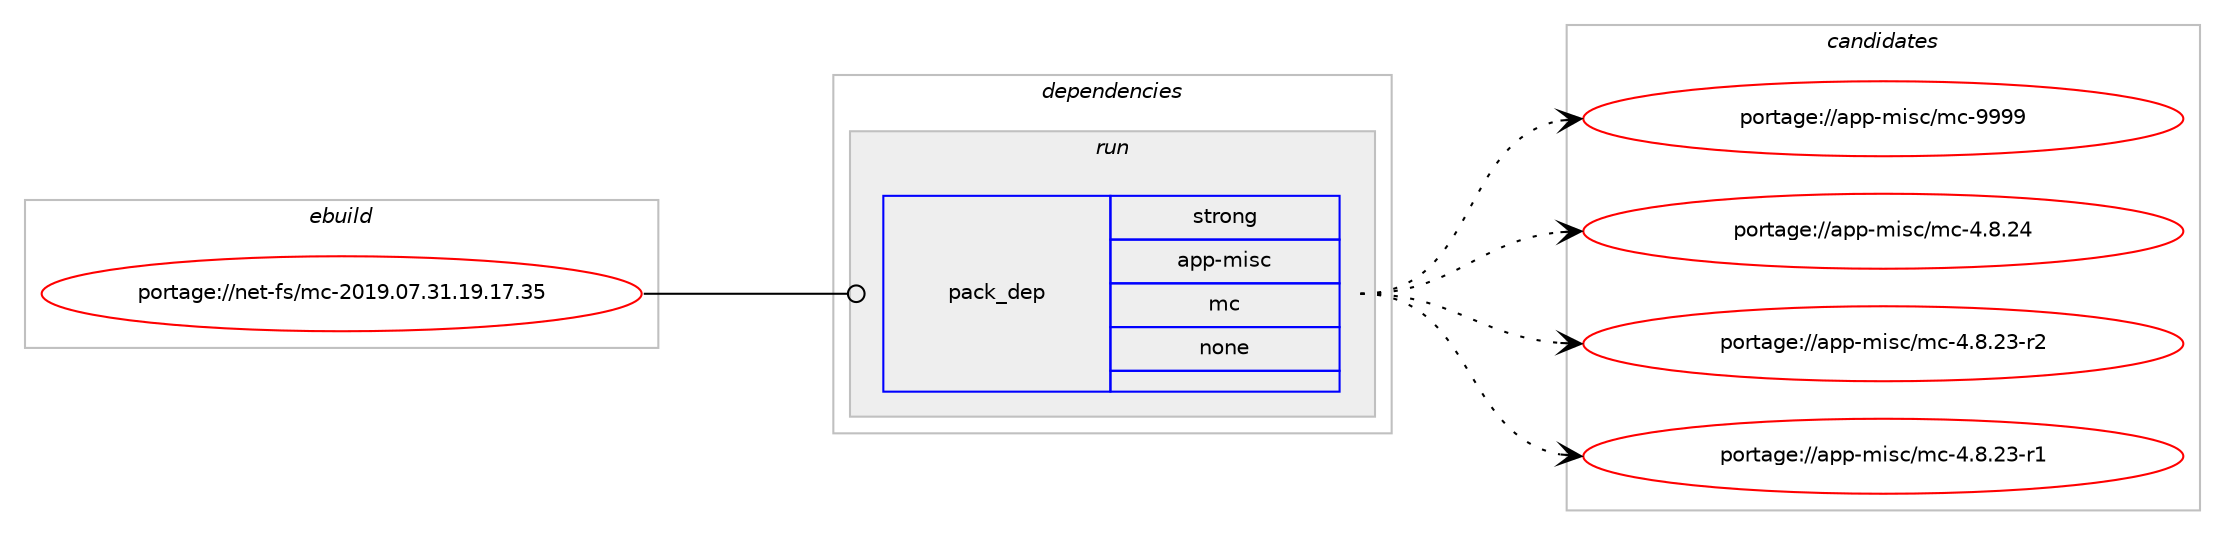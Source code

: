 digraph prolog {

# *************
# Graph options
# *************

newrank=true;
concentrate=true;
compound=true;
graph [rankdir=LR,fontname=Helvetica,fontsize=10,ranksep=1.5];#, ranksep=2.5, nodesep=0.2];
edge  [arrowhead=vee];
node  [fontname=Helvetica,fontsize=10];

# **********
# The ebuild
# **********

subgraph cluster_leftcol {
color=gray;
rank=same;
label=<<i>ebuild</i>>;
id [label="portage://net-fs/mc-2019.07.31.19.17.35", color=red, width=4, href="../net-fs/mc-2019.07.31.19.17.35.svg"];
}

# ****************
# The dependencies
# ****************

subgraph cluster_midcol {
color=gray;
label=<<i>dependencies</i>>;
subgraph cluster_compile {
fillcolor="#eeeeee";
style=filled;
label=<<i>compile</i>>;
}
subgraph cluster_compileandrun {
fillcolor="#eeeeee";
style=filled;
label=<<i>compile and run</i>>;
}
subgraph cluster_run {
fillcolor="#eeeeee";
style=filled;
label=<<i>run</i>>;
subgraph pack48512 {
dependency62318 [label=<<TABLE BORDER="0" CELLBORDER="1" CELLSPACING="0" CELLPADDING="4" WIDTH="220"><TR><TD ROWSPAN="6" CELLPADDING="30">pack_dep</TD></TR><TR><TD WIDTH="110">strong</TD></TR><TR><TD>app-misc</TD></TR><TR><TD>mc</TD></TR><TR><TD>none</TD></TR><TR><TD></TD></TR></TABLE>>, shape=none, color=blue];
}
id:e -> dependency62318:w [weight=20,style="solid",arrowhead="odot"];
}
}

# **************
# The candidates
# **************

subgraph cluster_choices {
rank=same;
color=gray;
label=<<i>candidates</i>>;

subgraph choice48512 {
color=black;
nodesep=1;
choice97112112451091051159947109994557575757 [label="portage://app-misc/mc-9999", color=red, width=4,href="../app-misc/mc-9999.svg"];
choice971121124510910511599471099945524656465052 [label="portage://app-misc/mc-4.8.24", color=red, width=4,href="../app-misc/mc-4.8.24.svg"];
choice9711211245109105115994710999455246564650514511450 [label="portage://app-misc/mc-4.8.23-r2", color=red, width=4,href="../app-misc/mc-4.8.23-r2.svg"];
choice9711211245109105115994710999455246564650514511449 [label="portage://app-misc/mc-4.8.23-r1", color=red, width=4,href="../app-misc/mc-4.8.23-r1.svg"];
dependency62318:e -> choice97112112451091051159947109994557575757:w [style=dotted,weight="100"];
dependency62318:e -> choice971121124510910511599471099945524656465052:w [style=dotted,weight="100"];
dependency62318:e -> choice9711211245109105115994710999455246564650514511450:w [style=dotted,weight="100"];
dependency62318:e -> choice9711211245109105115994710999455246564650514511449:w [style=dotted,weight="100"];
}
}

}
